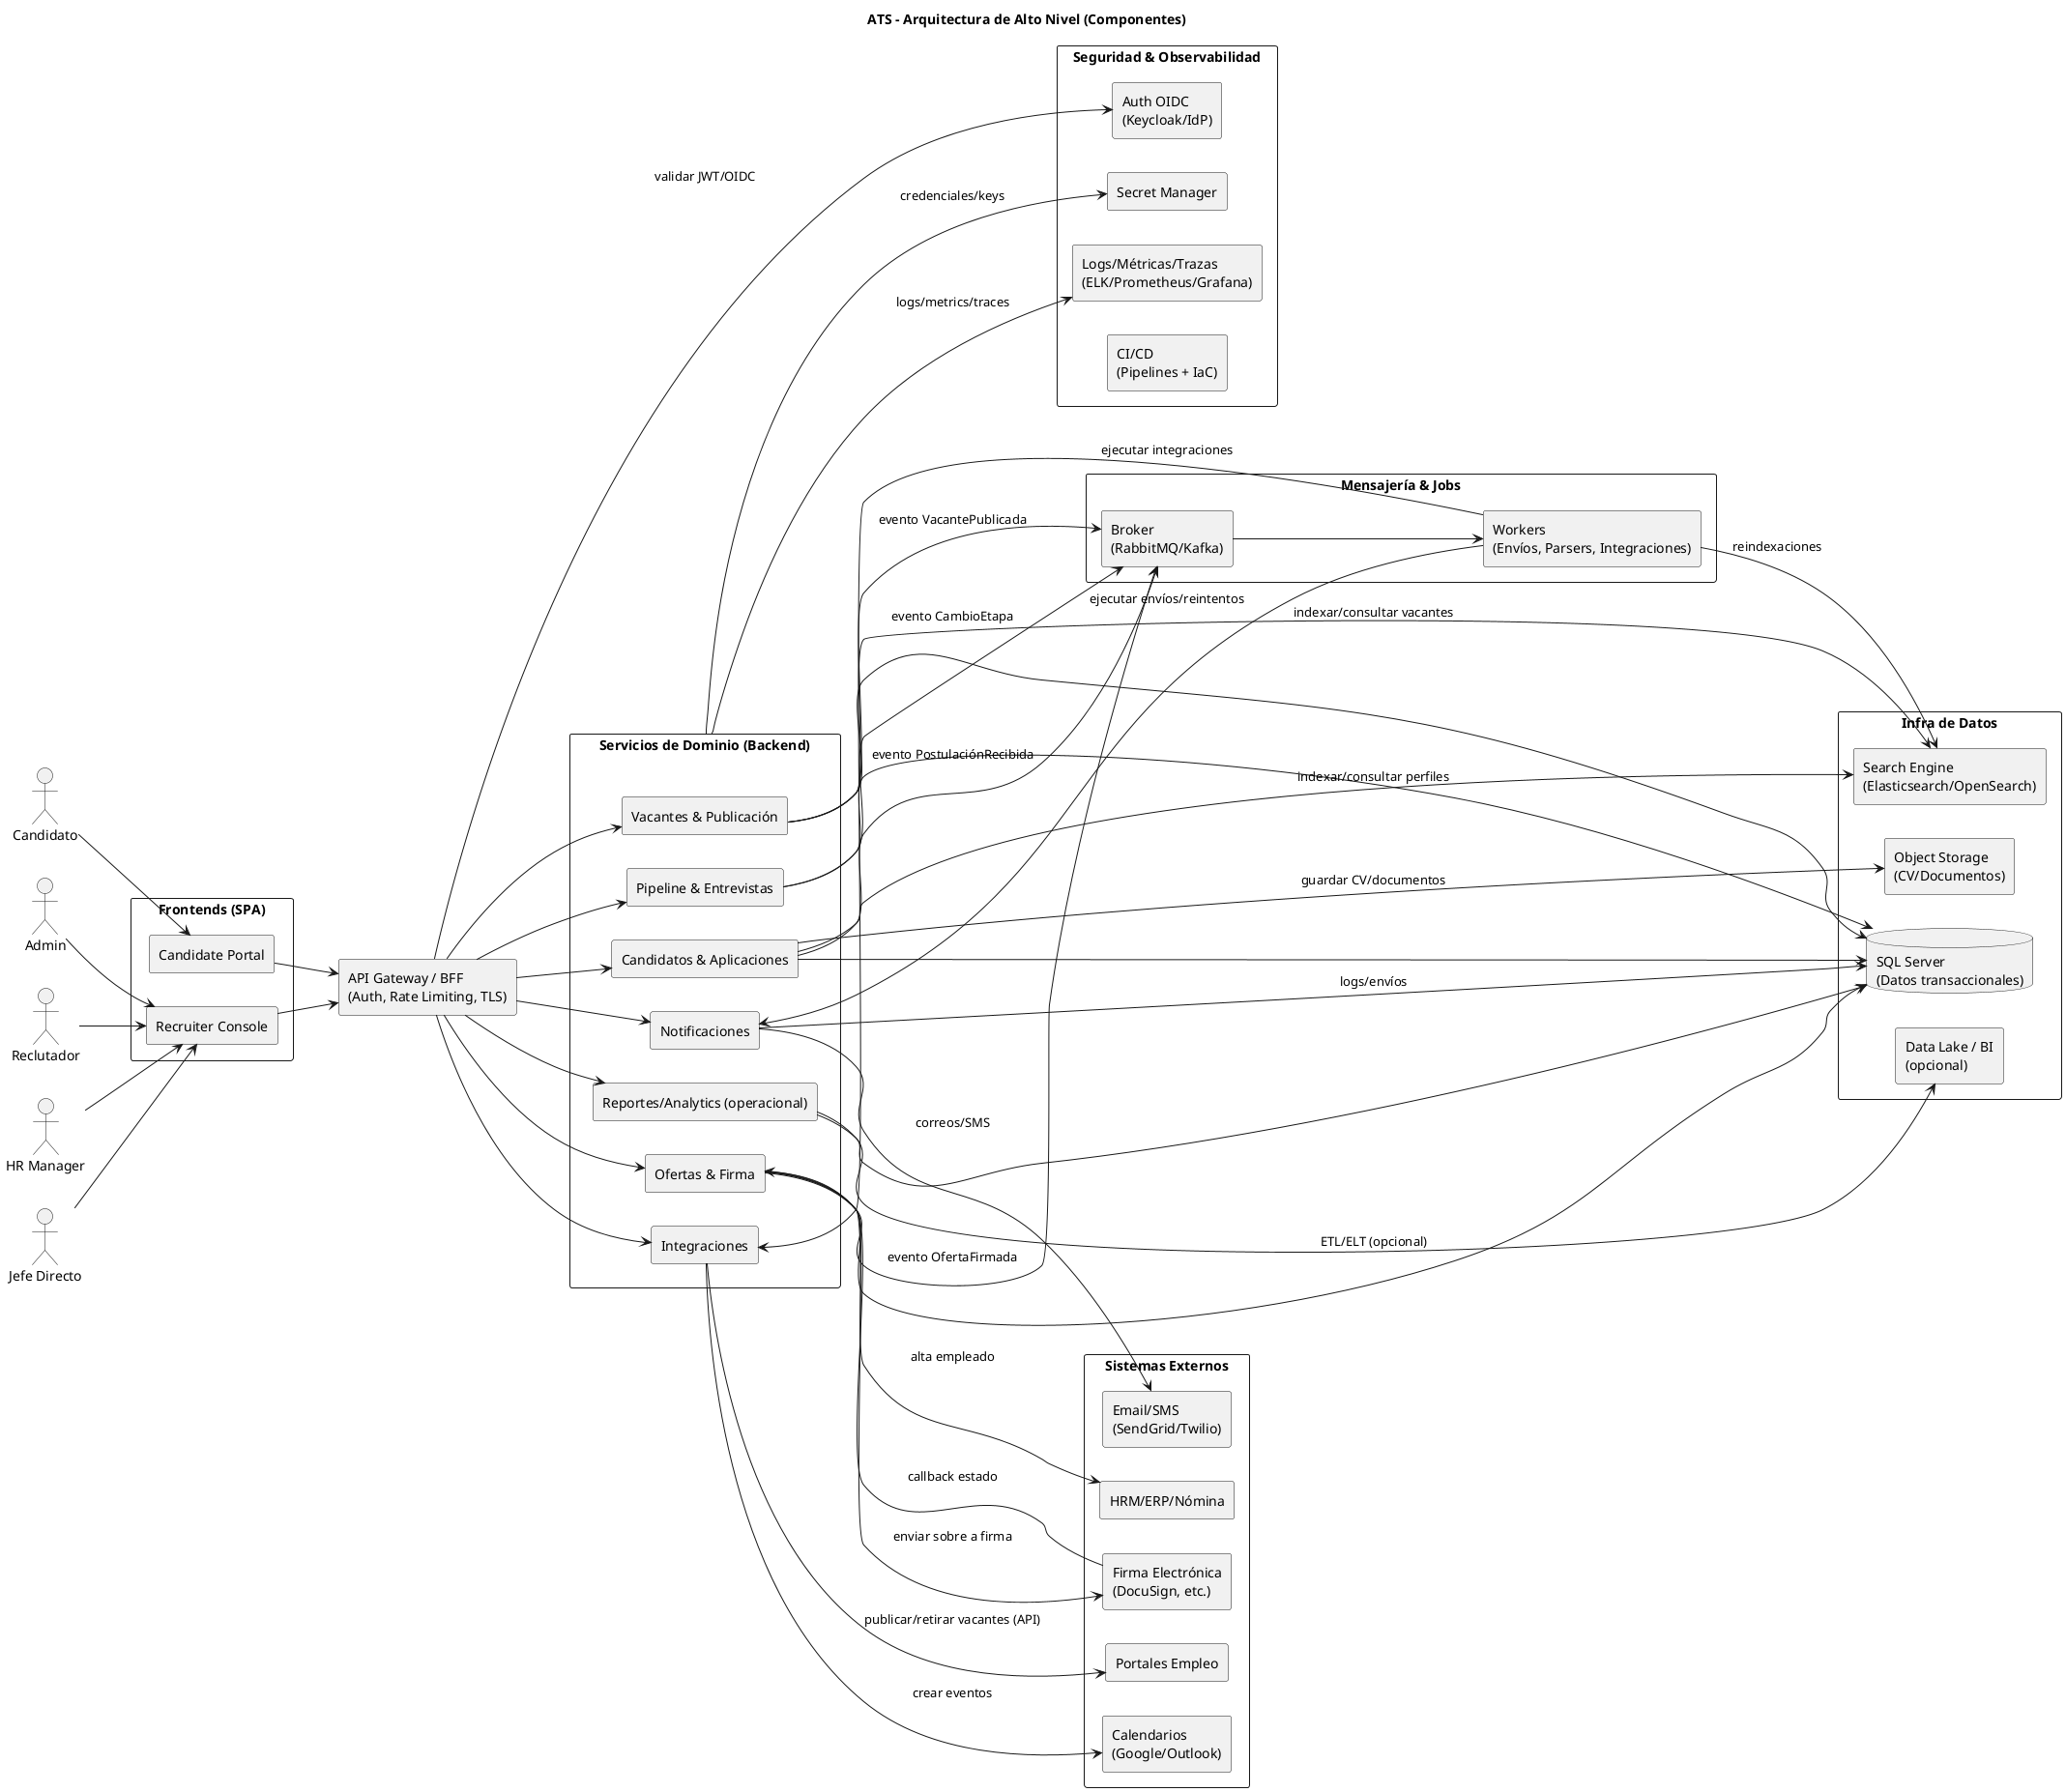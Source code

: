 
@startuml ATS_Arquitectura_AltoNivel
title ATS - Arquitectura de Alto Nivel (Componentes)

skinparam componentStyle rectangle
skinparam shadowing false
skinparam packageStyle rectangle

left to right direction

actor "Candidato" as C
actor "Reclutador" as R
actor "HR Manager" as HR
actor "Jefe Directo" as JD
actor "Admin" as ADM

rectangle "Frontends (SPA)" as FE {
  component "Candidate Portal" as FE_Cand
  component "Recruiter Console" as FE_Rec
}

component "API Gateway / BFF\n(Auth, Rate Limiting, TLS)" as GATE

package "Servicios de Dominio (Backend)" as SVC {
  component "Vacantes & Publicación" as S_Vac
  component "Candidatos & Aplicaciones" as S_Cand
  component "Pipeline & Entrevistas" as S_Pipe
  component "Ofertas & Firma" as S_Oferta
  component "Notificaciones" as S_Notif
  component "Integraciones" as S_Int
  component "Reportes/Analytics (operacional)" as S_Rep
}

package "Infra de Datos" as DATA {
  database "SQL Server\n(Datos transaccionales)" as DB
  component "Object Storage\n(CV/Documentos)" as OBJ
  component "Search Engine\n(Elasticsearch/OpenSearch)" as SEARCH
  component "Data Lake / BI\n(opcional)" as DWH
}

package "Mensajería & Jobs" as ASYNC {
  component "Broker\n(RabbitMQ/Kafka)" as MQ
  component "Workers\n(Envíos, Parsers, Integraciones)" as WK
}

package "Seguridad & Observabilidad" as SEC {
  component "Auth OIDC\n(Keycloak/IdP)" as AUTH
  component "Secret Manager" as SECRETS
  component "Logs/Métricas/Trazas\n(ELK/Prometheus/Grafana)" as OBS
  component "CI/CD\n(Pipelines + IaC)" as CICD
}

package "Sistemas Externos" as EXT {
  component "Portales Empleo" as JOBBRD
  component "Calendarios\n(Google/Outlook)" as CAL
  component "Firma Electrónica\n(DocuSign, etc.)" as SIGN
  component "HRM/ERP/Nómina" as HRM
  component "Email/SMS\n(SendGrid/Twilio)" as COMM
}

' Interacciones de usuarios
C --> FE_Cand
R --> FE_Rec
HR --> FE_Rec
JD --> FE_Rec
ADM --> FE_Rec

' Frontend a API
FE_Cand --> GATE
FE_Rec --> GATE

' API a Servicios
GATE --> S_Vac
GATE --> S_Cand
GATE --> S_Pipe
GATE --> S_Oferta
GATE --> S_Notif
GATE --> S_Int
GATE --> S_Rep

' Servicios a Datos
S_Vac --> DB
S_Cand --> DB
S_Pipe --> DB
S_Oferta --> DB
S_Notif --> DB : logs/envíos
S_Rep --> DB

S_Cand --> OBJ : guardar CV/documentos
S_Cand --> SEARCH : indexar/consultar perfiles
S_Vac --> SEARCH : indexar/consultar vacantes
S_Rep --> DWH : ETL/ELT (opcional)

' Eventos y jobs
S_Cand --> MQ : evento PostulaciónRecibida
S_Pipe --> MQ : evento CambioEtapa
S_Vac --> MQ : evento VacantePublicada
S_Oferta --> MQ : evento OfertaFirmada

MQ --> WK
WK --> S_Notif : ejecutar envíos/reintentos
WK --> S_Int : ejecutar integraciones
WK --> SEARCH : reindexaciones

' Seguridad/Observabilidad
GATE --> AUTH : validar JWT/OIDC
SVC --> SECRETS : credenciales/keys
SVC --> OBS : logs/metrics/traces

' Integraciones externas
S_Int --> JOBBRD : publicar/retirar vacantes (API)
S_Int --> CAL : crear eventos
S_Oferta --> SIGN : enviar sobre a firma
SIGN --> S_Oferta : callback estado
S_Oferta --> HRM : alta empleado
S_Notif --> COMM : correos/SMS

@enduml
